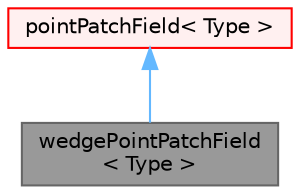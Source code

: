 digraph "wedgePointPatchField&lt; Type &gt;"
{
 // LATEX_PDF_SIZE
  bgcolor="transparent";
  edge [fontname=Helvetica,fontsize=10,labelfontname=Helvetica,labelfontsize=10];
  node [fontname=Helvetica,fontsize=10,shape=box,height=0.2,width=0.4];
  Node1 [id="Node000001",label="wedgePointPatchField\l\< Type \>",height=0.2,width=0.4,color="gray40", fillcolor="grey60", style="filled", fontcolor="black",tooltip="Wedge front and back plane patch field."];
  Node2 -> Node1 [id="edge1_Node000001_Node000002",dir="back",color="steelblue1",style="solid",tooltip=" "];
  Node2 [id="Node000002",label="pointPatchField\< Type \>",height=0.2,width=0.4,color="red", fillcolor="#FFF0F0", style="filled",URL="$classFoam_1_1pointPatchField.html",tooltip="Abstract base class for point-mesh patch fields."];
}
